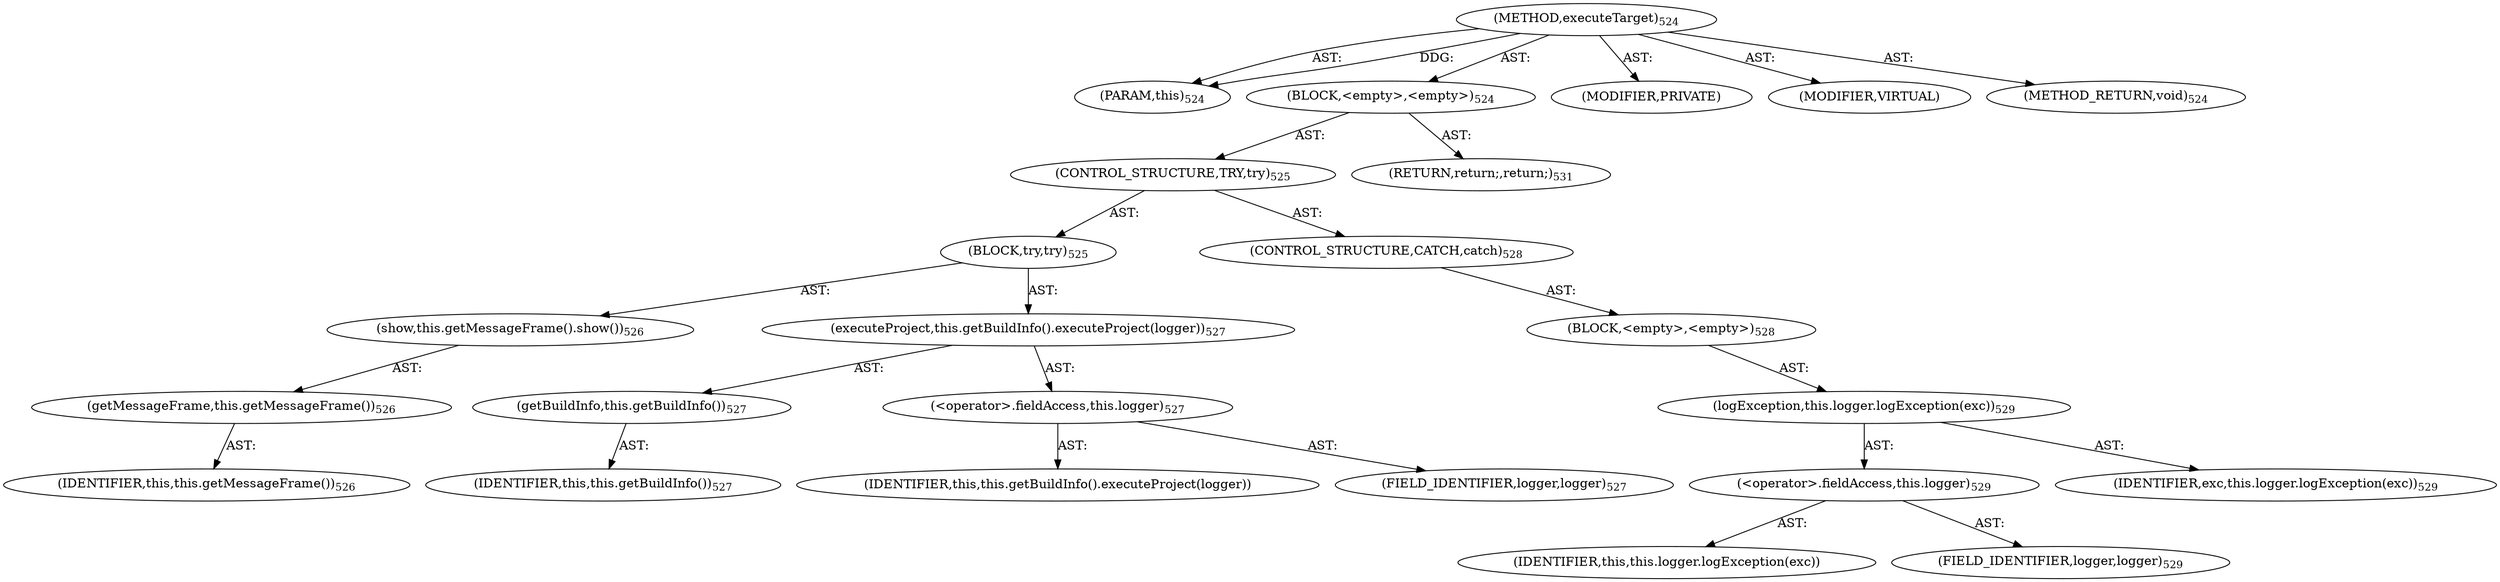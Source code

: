 digraph "executeTarget" {  
"111669149723" [label = <(METHOD,executeTarget)<SUB>524</SUB>> ]
"115964117009" [label = <(PARAM,this)<SUB>524</SUB>> ]
"25769803852" [label = <(BLOCK,&lt;empty&gt;,&lt;empty&gt;)<SUB>524</SUB>> ]
"47244640305" [label = <(CONTROL_STRUCTURE,TRY,try)<SUB>525</SUB>> ]
"25769803853" [label = <(BLOCK,try,try)<SUB>525</SUB>> ]
"30064771601" [label = <(show,this.getMessageFrame().show())<SUB>526</SUB>> ]
"30064771602" [label = <(getMessageFrame,this.getMessageFrame())<SUB>526</SUB>> ]
"68719476828" [label = <(IDENTIFIER,this,this.getMessageFrame())<SUB>526</SUB>> ]
"30064771603" [label = <(executeProject,this.getBuildInfo().executeProject(logger))<SUB>527</SUB>> ]
"30064771604" [label = <(getBuildInfo,this.getBuildInfo())<SUB>527</SUB>> ]
"68719476829" [label = <(IDENTIFIER,this,this.getBuildInfo())<SUB>527</SUB>> ]
"30064771605" [label = <(&lt;operator&gt;.fieldAccess,this.logger)<SUB>527</SUB>> ]
"68719477157" [label = <(IDENTIFIER,this,this.getBuildInfo().executeProject(logger))> ]
"55834575023" [label = <(FIELD_IDENTIFIER,logger,logger)<SUB>527</SUB>> ]
"47244640306" [label = <(CONTROL_STRUCTURE,CATCH,catch)<SUB>528</SUB>> ]
"25769803854" [label = <(BLOCK,&lt;empty&gt;,&lt;empty&gt;)<SUB>528</SUB>> ]
"30064771606" [label = <(logException,this.logger.logException(exc))<SUB>529</SUB>> ]
"30064771607" [label = <(&lt;operator&gt;.fieldAccess,this.logger)<SUB>529</SUB>> ]
"68719477158" [label = <(IDENTIFIER,this,this.logger.logException(exc))> ]
"55834575024" [label = <(FIELD_IDENTIFIER,logger,logger)<SUB>529</SUB>> ]
"68719477159" [label = <(IDENTIFIER,exc,this.logger.logException(exc))<SUB>529</SUB>> ]
"146028888064" [label = <(RETURN,return;,return;)<SUB>531</SUB>> ]
"133143986276" [label = <(MODIFIER,PRIVATE)> ]
"133143986277" [label = <(MODIFIER,VIRTUAL)> ]
"128849018907" [label = <(METHOD_RETURN,void)<SUB>524</SUB>> ]
  "111669149723" -> "115964117009"  [ label = "AST: "] 
  "111669149723" -> "25769803852"  [ label = "AST: "] 
  "111669149723" -> "133143986276"  [ label = "AST: "] 
  "111669149723" -> "133143986277"  [ label = "AST: "] 
  "111669149723" -> "128849018907"  [ label = "AST: "] 
  "25769803852" -> "47244640305"  [ label = "AST: "] 
  "25769803852" -> "146028888064"  [ label = "AST: "] 
  "47244640305" -> "25769803853"  [ label = "AST: "] 
  "47244640305" -> "47244640306"  [ label = "AST: "] 
  "25769803853" -> "30064771601"  [ label = "AST: "] 
  "25769803853" -> "30064771603"  [ label = "AST: "] 
  "30064771601" -> "30064771602"  [ label = "AST: "] 
  "30064771602" -> "68719476828"  [ label = "AST: "] 
  "30064771603" -> "30064771604"  [ label = "AST: "] 
  "30064771603" -> "30064771605"  [ label = "AST: "] 
  "30064771604" -> "68719476829"  [ label = "AST: "] 
  "30064771605" -> "68719477157"  [ label = "AST: "] 
  "30064771605" -> "55834575023"  [ label = "AST: "] 
  "47244640306" -> "25769803854"  [ label = "AST: "] 
  "25769803854" -> "30064771606"  [ label = "AST: "] 
  "30064771606" -> "30064771607"  [ label = "AST: "] 
  "30064771606" -> "68719477159"  [ label = "AST: "] 
  "30064771607" -> "68719477158"  [ label = "AST: "] 
  "30064771607" -> "55834575024"  [ label = "AST: "] 
  "111669149723" -> "115964117009"  [ label = "DDG: "] 
}
